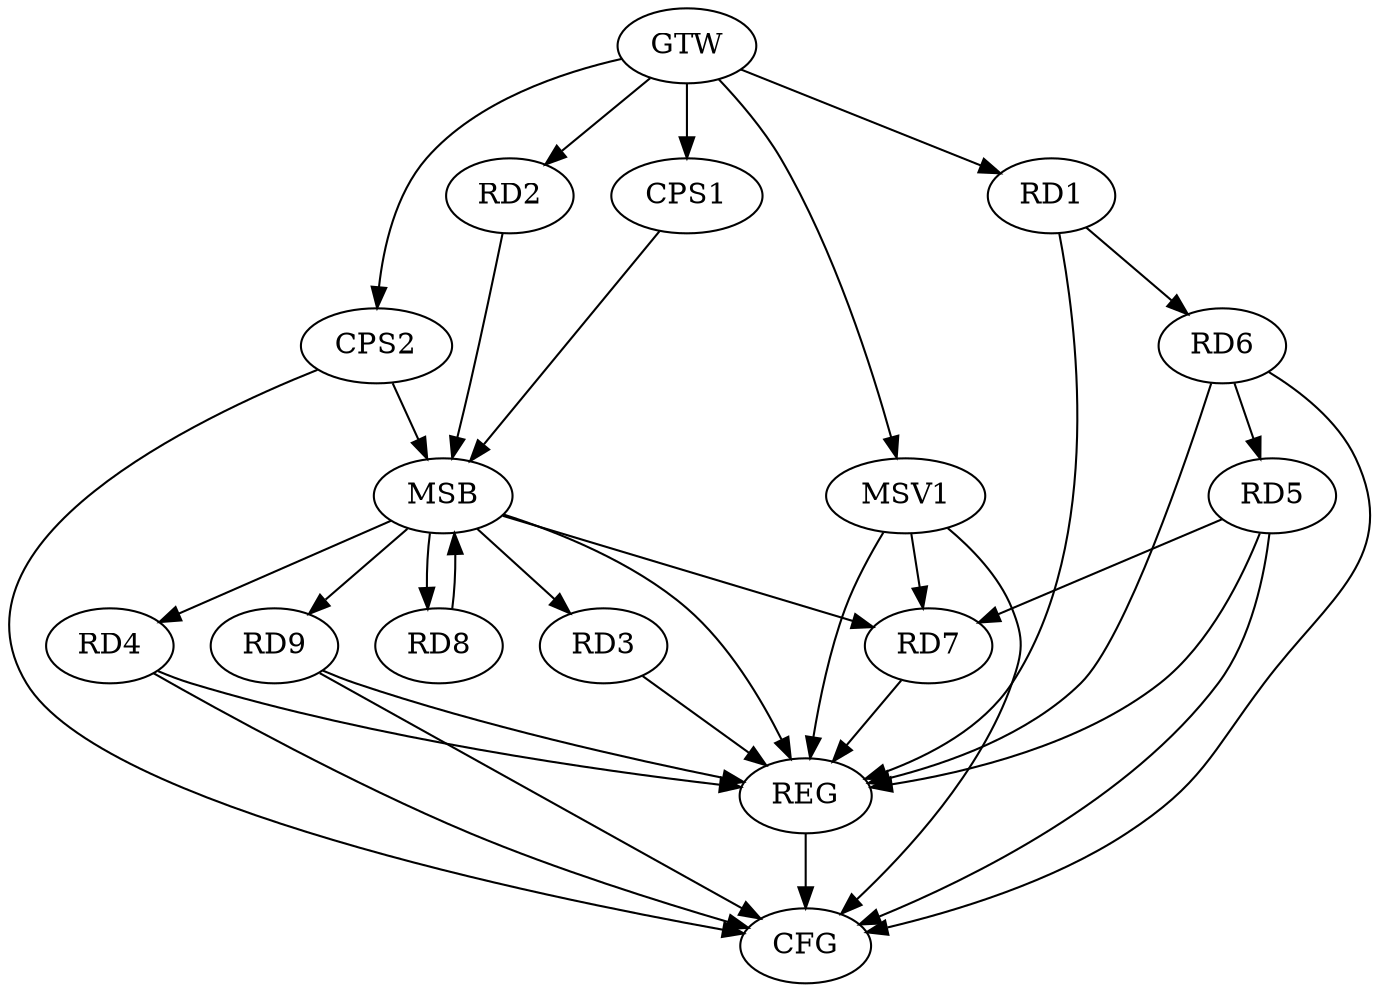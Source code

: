 strict digraph G {
  RD1 [ label="RD1" ];
  RD2 [ label="RD2" ];
  RD3 [ label="RD3" ];
  RD4 [ label="RD4" ];
  RD5 [ label="RD5" ];
  RD6 [ label="RD6" ];
  RD7 [ label="RD7" ];
  RD8 [ label="RD8" ];
  RD9 [ label="RD9" ];
  CPS1 [ label="CPS1" ];
  CPS2 [ label="CPS2" ];
  GTW [ label="GTW" ];
  REG [ label="REG" ];
  MSB [ label="MSB" ];
  CFG [ label="CFG" ];
  MSV1 [ label="MSV1" ];
  RD1 -> RD6;
  RD6 -> RD5;
  RD5 -> RD7;
  GTW -> RD1;
  GTW -> RD2;
  GTW -> CPS1;
  GTW -> CPS2;
  RD1 -> REG;
  RD3 -> REG;
  RD4 -> REG;
  RD5 -> REG;
  RD6 -> REG;
  RD7 -> REG;
  RD9 -> REG;
  RD2 -> MSB;
  MSB -> RD8;
  MSB -> REG;
  RD8 -> MSB;
  MSB -> RD4;
  CPS1 -> MSB;
  MSB -> RD3;
  CPS2 -> MSB;
  MSB -> RD7;
  MSB -> RD9;
  RD5 -> CFG;
  RD6 -> CFG;
  RD9 -> CFG;
  RD4 -> CFG;
  CPS2 -> CFG;
  REG -> CFG;
  MSV1 -> RD7;
  GTW -> MSV1;
  MSV1 -> REG;
  MSV1 -> CFG;
}
